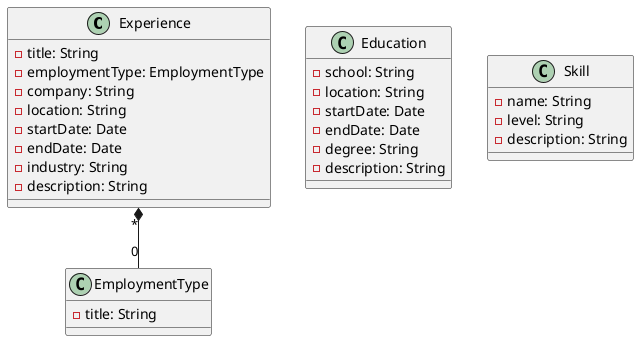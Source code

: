 @startuml

class Experience {
    - title: String
    - employmentType: EmploymentType
    - company: String
    - location: String
    - startDate: Date
    - endDate: Date
    - industry: String
    - description: String
}

Experience "*" *-- "0" EmploymentType
class EmploymentType {
    - title: String
}

class Education {
    - school: String
    - location: String
    - startDate: Date
    - endDate: Date
    - degree: String
    - description: String
}

class Skill {
    - name: String
    - level: String
    - description: String
}

@enduml
